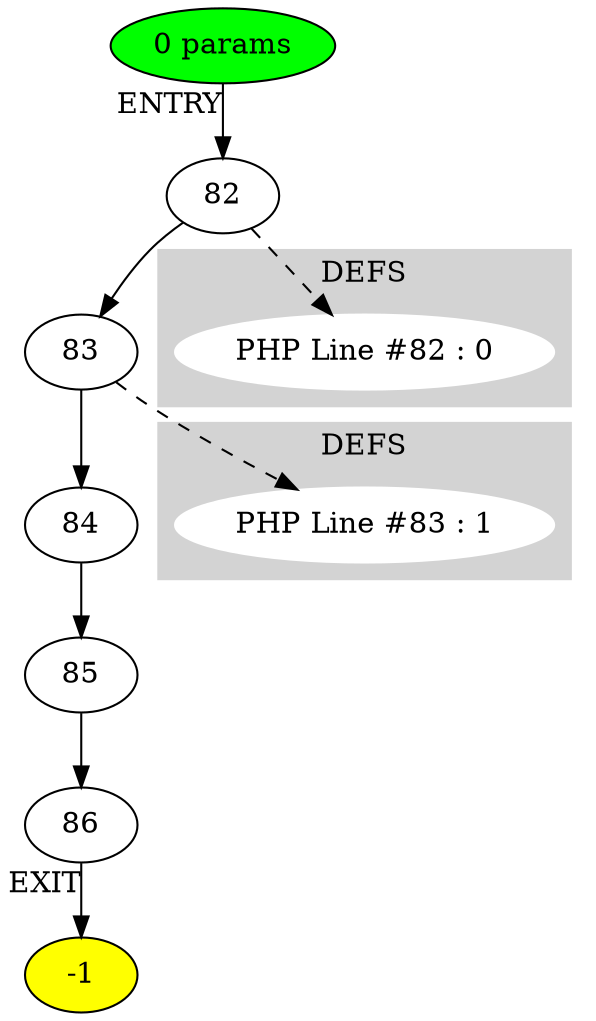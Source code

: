 digraph testName {
0 [label="82" tooltip="FPushFuncD
String
FPassCE
FCall
UnboxR
SetL
PopC
"];
1 [label="83" tooltip="FPushFuncD
FPassL
FCall
UnboxR
SetL
PopC
"];
2 [label="84" tooltip="FPushFuncD
String
FPassCE
FCall
PopR
"];
3 [label="85" tooltip="FPushFuncD
FPassL
FCall
UnboxR
Print
PopC
"];
4 [label="86" tooltip="Null
RetC
"];
0 -> 1;
1 -> 2;
2 -> 3;
3 -> 4;
-2 -> 0[xlabel="ENTRY"];
4 -> -1[xlabel="EXIT"];
-2 [fillcolor = green, style = filled]-1 [fillcolor= yellow, style = filled] subgraph cluster_g_0 { style=filled; color=lightgrey; node [style=filled,color=white]; g_0[label= "PHP Line #82 : 0"];label = "DEFS";}
0 -> g_0 [style="dashed"];
subgraph cluster_g_1 { style=filled; color=lightgrey; node [style=filled,color=white]; g_1[label= "PHP Line #83 : 1"];label = "DEFS";}
1 -> g_1 [style="dashed"];
-2 [label="0 params"];
}
